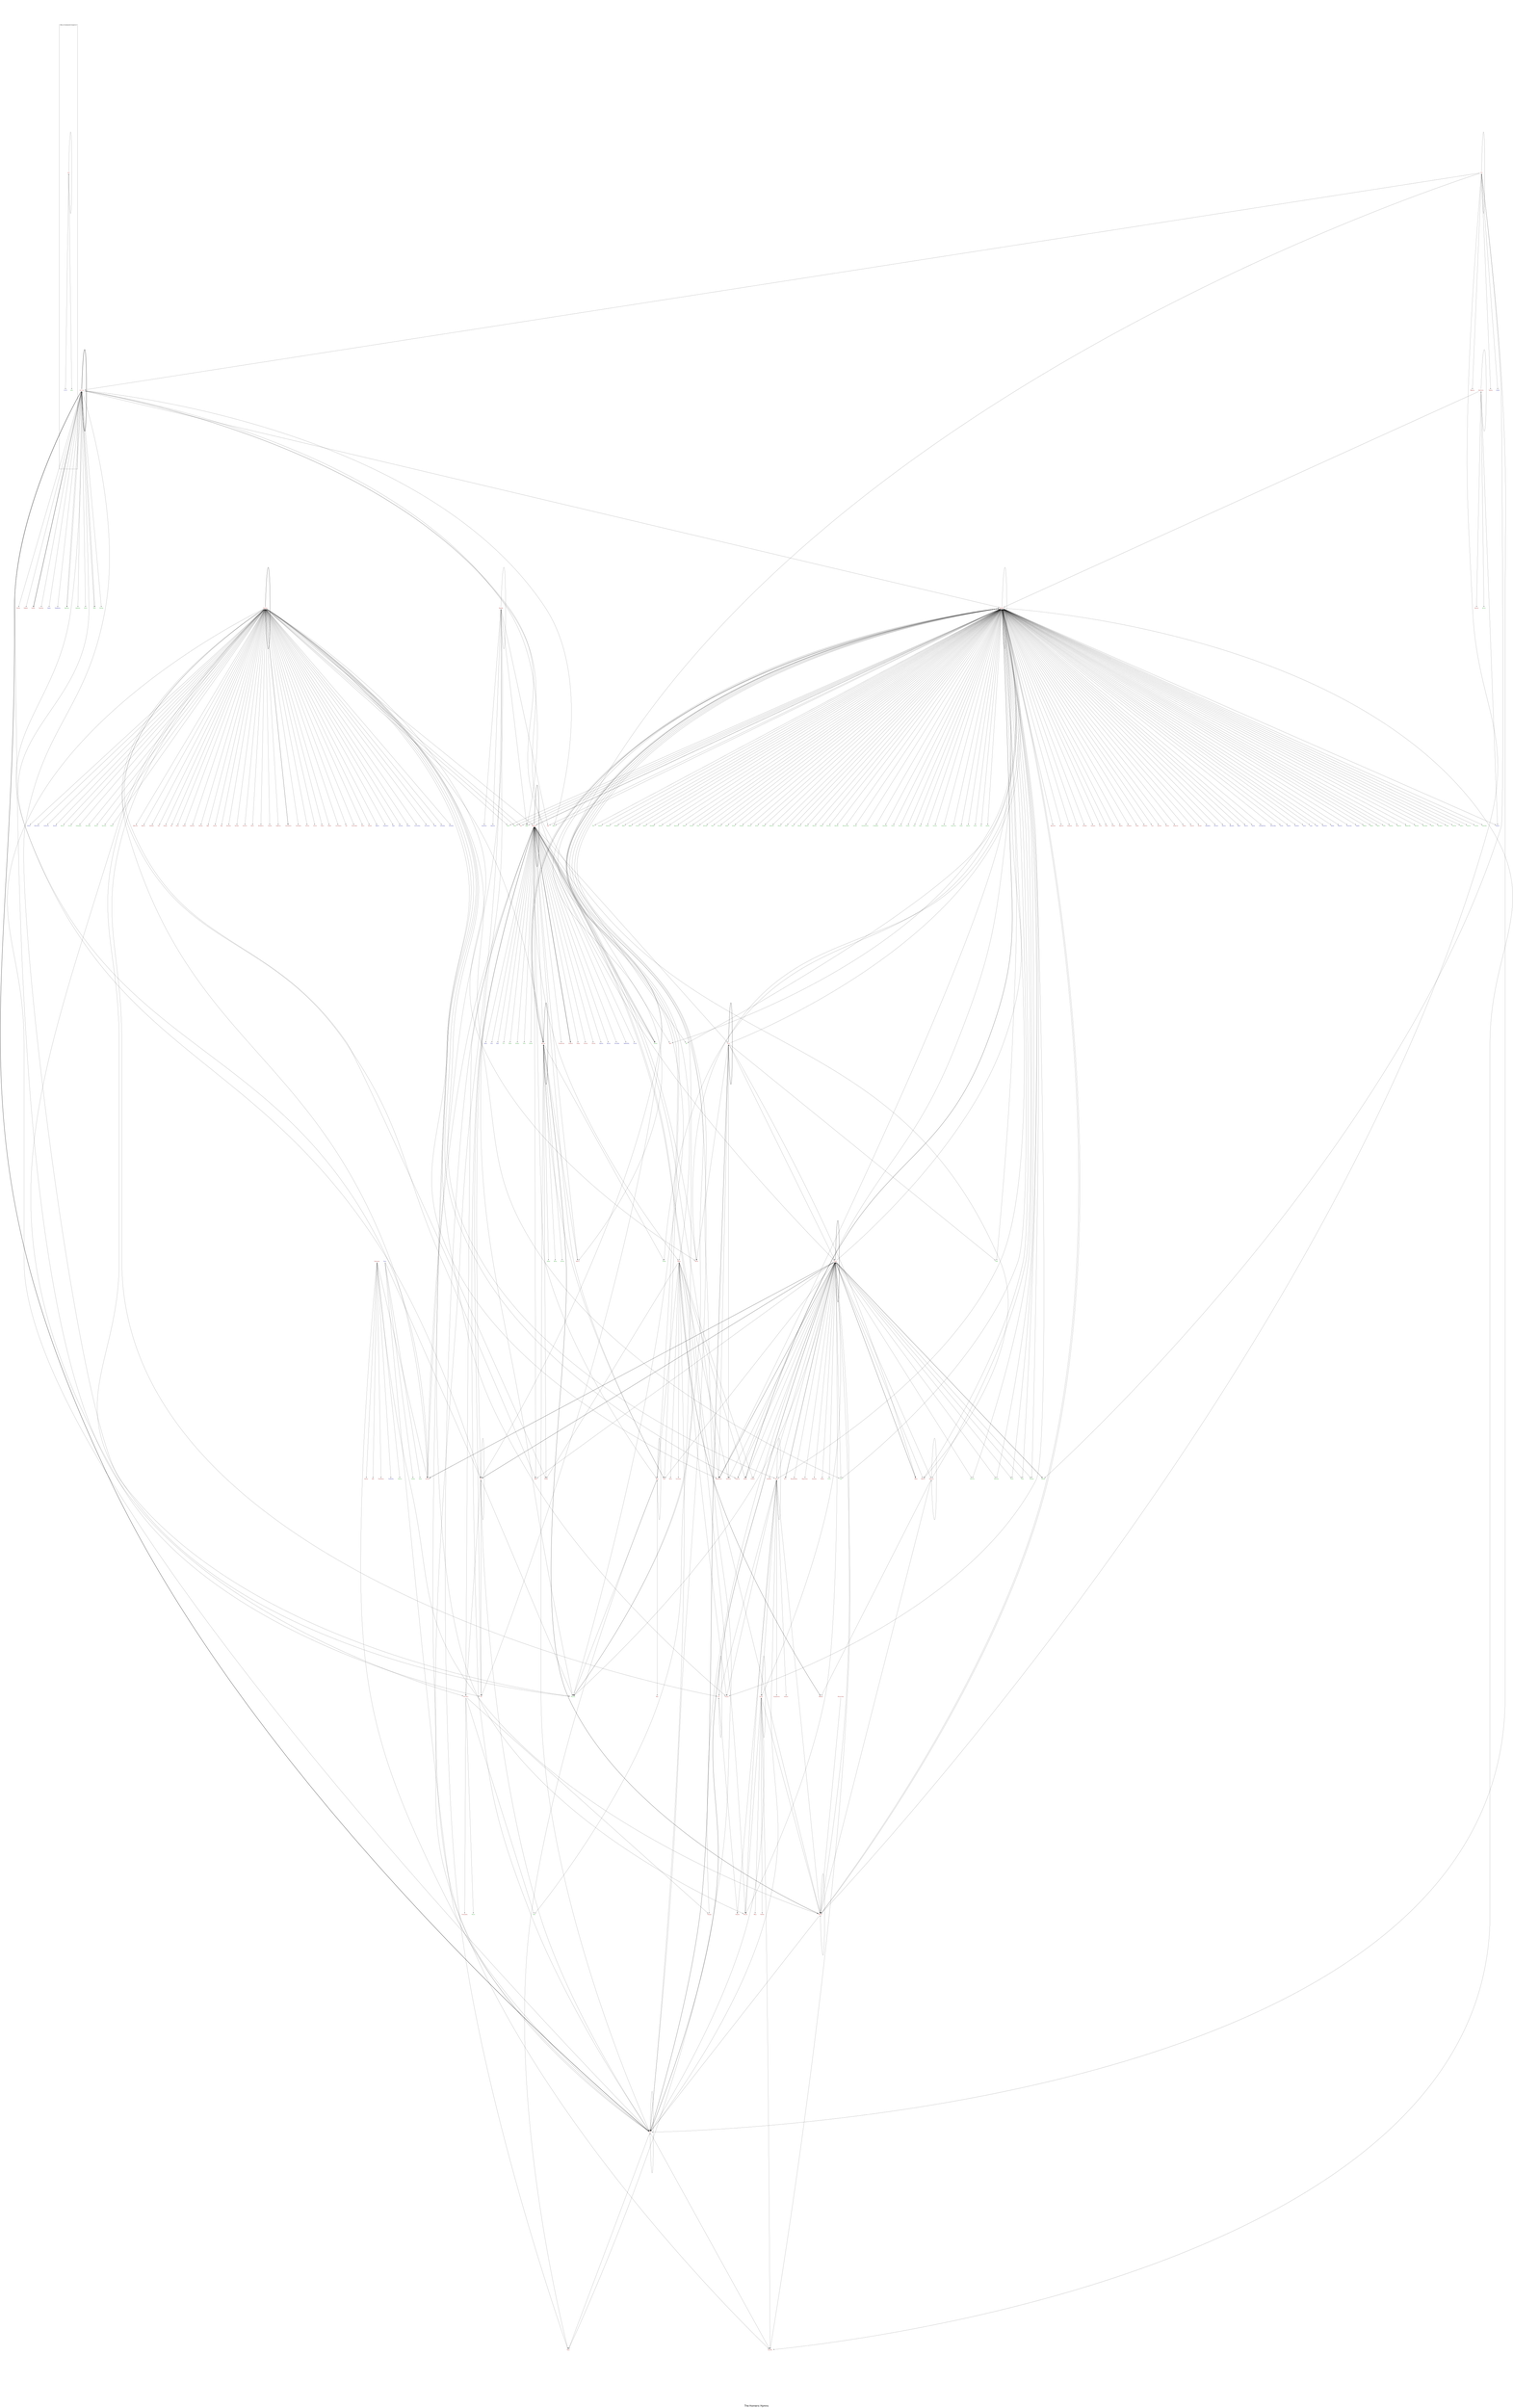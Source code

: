 #!/usr/bin/env fdp
// problem is that there is an ambiguity now between the god{,dess}
// and the hymn; better to use greek numbering like in
// hymnoi-numerals.html?
//
// they are distinguished, of course, by the direction of the arrows;
// where the link x -> y implies: "y is mentioned in a hymn dedicated
// to x"
//
// the negative space wrought by the invisible ellispses jars
// somewhat; i think we should avoid collision, however.
//
// could have used the concentrate predicate instead of combining
// links manually.
//
// largest kinko's size: 59" x inf. 12 hours. heavy-coated bond for
// mounting behind glass. compensate for the half-inch of margin by
// setting size to "58!".
//
// should we thicken all links because of the general sparsity? wonder
// what the effect is with plaintext nodes. too bad every experiment
// is $100.
//
// last time they were able to print out a sample, i believe.
digraph hymnoi {
  // Mousa -> and Apollon -> haven't been combined for hymn 25
  node [fontname="Gentium Alt",
        fontsize="14",
        color="white"];
  graph [splines=true,
         // still not convinced by this title; maybe: "map of the
         // homeric hymns"?
         // label="Oh, my gods!",
         label="The Homeric Hymns",
         labelloc="b",
         labeljust="c",
         fontsize="36",
         fontname="Gentium Alt",
         // kinko's constraint
         size="58!",
         // phi
         ratio="1.61803399",
         // dpi doesn't appear to effect the file size; on the
         // contrary: i have to scale down the image so that it fits.
         //
         // it may, however, effect the font.
         // dpi=600
         ];
  edge [dir=forward,
        arrowhead=vee];
  subgraph cluster_legend {
    // should the god, person, place standins be singular or plural? i
    // like singular, since it describes the next link; the
    // implications must be, though, that 1) the graph can recurse and
    // 2) god, person, place stand in for types (i.e. the recursion
    // god -> god is not necessarily between the same instance).
    //
    // plural, on the other hand, avoids the type/instance ambiguity?
    //
    // singular (as long as type is understood) shows how to build a
    // graph from simples, though; and is algorithmic.
    //
    // signify type instead of token, therefore, with angular
    // brackets; or set notation?
    graph [fontname="Gentium Alt",
           label=<<font face="Gentium Alt Italic">x</font> → <font face="Gentium Alt Italic">y</font>: <font face="Gentium Alt Italic">y</font> is mentioned in a hymn to <font face="Gentium Alt Italic">x</font>.>,
           fontsize="14",
           labelloc="t",
           labeljust="c"]
    {
      node [fontcolor=red4];
      gods [label=god]
    }
    {
      node [fontcolor=blue4];
      people [label=mortal]
    }
    {
      node [fontcolor=green4];
      places [label=place]
    }
    gods -> gods
    gods -> people
    gods -> places
  }
  subgraph theoi {
    node [fontcolor=red4];
    athenaie [label="Ἀθηναίη"];
    athene [label="Ἀθήνη"];
    aides [label="Ἀΐδης"];
    aidoneus [label="Ἀϊδωνεύς"];
    akaste [label="Ἀκάστη"];
    alpheios [label="Ἀλφειός"];
    amphitrite [label="Ἀμφιτρίτη"];
    apollon [label="Ἀπόλλων"];
    argeiphontes [label="Ἀργειφόντης"];
    ares [label="Ἄρης"];
    harmonie [label="Ἁρμονίη"];
    artemis [label="Ἄρτεμις"];
    asklepios [label="Ἀσκληπιός"];
    atlas [label="Ἄτλας"];
    aphrodite [label="Ἀφροδίτη"];
    bakcheios [label="Βάγχειος"];
    gaia [label="Γαῖα"];
    gaieochos [label="Γαιήοχος"];
    galaxaure [label="Γαλαξαύρη"];
    delphinios [label="Δελφίνιος"];
    demeter [label="Δημήτηρ"];
    deo [label="Δηώ"];
    dionusos [label="Διόνυσος"];
    dione [label="Διώνη"];
    dioskuroi [label="Διόσκουροι"];
    dolichos [label="Δόλιχος"];
    dos [label="Δώς"];
    eileithuia [label="Εἰλείθυια"];
    hekaergos [label="Ἑκάεργος"];
    hekate [label="Ἑκάτη"];
    ennosigaios [label="Ἐννοσίγαιος"];
    erebos [label="Ἔρεβος"];
    hermeias [label="Ἑρμείας"];
    hermes [label="Ἑρμῆς"];
    hestie [label="Ἑστίη"];
    eumolpos [label="Εὔμολπος"];
    euruphaessa [label="Εὐρυφάεσσα"];
    zeus [label="Ζεύς"];
    hebe [label="Ἥβη"];
    helios [label="Ἠέλιος"];
    elektre [label="Ἠλέκτρη"];
    herakles [label="Ἡρακλῆς"];
    here [label="Ἥρη"];
    hephaistos [label="Ἥφαιστος"];
    themis [label="Θέμις"];
    thetis [label="Θέτις"];
    thuone [label="Θυώνη"];
    iambe [label="Ἰάμβη"];
    ianeira [label="Ἰάνειρα"];
    iache [label="Ἰάχη"];
    iris [label="Ἶρις"];
    kadmeis [label="Καδμηΐς"];
    kalliope [label="Καλλιόπη"];
    kalliroe [label="Καλλιρόη"];
    kalupso [label="Καλυψώ"];
    kastop [label="Κάστωρ"];
    koios [label="Κοῖος"];
    koronis [label="Κορωνίς"];
    kronides [label="Κρονίδης"];
    kronion [label="Κρονίων"];
    kronos [label="Κρόνος"];
    kuprogenes [label="Κυπρογενής"];
    kuthereia [label="Κυθέρεια"];
    kullene [label="Κυλλήνη"];
    kullenios [label="Κυλλήνιος"];
    kunthios [label="Κύνθιος"];
    kupris [label="Κύπρις"];
    leukippe [label="Λευκίππε"];
    lede [label="Λήδη"];
    letoides [label="Λητοΐδης"];
    leto [label="Λητώ"];
    maia [label="Μαῖα"];
    maias [label="Μαιάς"];
    megamedeides [label="Μεγαμηδείδης"];
    melite [label="Μελίτη"];
    melobosis [label="Μηλόβοσις"];
    mene [label="Μήνη"];
    meter [label="Μήτηρ Θεῶν"];
    mnemosune [label="Μνημοσύνη"];
    mousa [label="Μοῦσαι"];
    nereus [label="Νηρεύς"];
    nike [label="Νίκη"];
    olumpias [label="Ὀλυμπιάς"];
    olumpios [label="Ὀλύμπιος"];
    ouranie [label="Οὐρανίη"];
    ouranos [label="Οὐρανός"];
    pallas [label="Παλλάς"];
    pallas0 [label="Πάλλας"];
    pan [label="Πᾶν"];
    pandeie [label="Πανδείη"];
    parthenios [label="Παρθένιος"];
    persephoneia [label="Περσεφόνεια"];
    persephone [label="Περσεφόνη"];
    ploutos [label="Πλοῦτος"];
    plouto [label="Πλουτώ"];
    poludeukes [label="Πολυδεύκης"];
    poseidaon [label="Ποσειδάων"];
    posideios [label="Ποσιδήϊος"];
    puthios [label="Πύθιος"];
    rhee [label="Ῥέη"];
    rhodeia [label="Ῥόδεια"];
    rhodope [label="Ῥοδόπη"];
    seilenoi [label="Σειληνοί"];
    selene [label="Σελήνη"];
    semele [label="Σεμέλη"];
    telphousa [label="Τελφοῦσα"];
    tithonos [label="Τιθωνός"];
    titen [label="Τιτήν"];
    triopeos [label="Τριόπεος"];
    triopos [label="Τρίοπος"];
    triptolemos [label="Τριπτόλεμος"];
    tritogenes [label="Τριτογενής"];
    trophonios [label="Τροφώνιος"];
    tursenos [label="Τυρσηνός"];
    tuphaon [label="Τυφάων"];
    tuphoeus [label="Τυφωεύς"];
    tuche [label="Τύχη"];
    huperionides [label="Ὑπεριονίδης"];
    huperion [label="Ὑπερίων"];
    phaino [label="Φαινώ"];
    phoibos [label="Φοῖβος"];
    charites [label="Χάριτες"];
    chimaira [label="Χίμαιρα"];
    okeanos [label="Ὠκεανός"];
    okuroe [label="Ὠκυρόη"];
    horai [label="Ὧραι"];
  }
  subgraph anthropoi {
    node [fontcolor=blue4];
    agamedes [label="Ἀγαμήδης"];
    anchises [label="Ἀγχίσης"];
    admete [label="Ἀδμήτη"];
    aineias [label="Αἰνείας"];
    ainienes [label="Αἰνιῆνες"];
    aiolion [label="Αἰολίων"];
    alkmene [label="Ἀλκμήνη"];
    arguphee [label="Ἀργυφέη"];
    arene [label="Ἀρήνη"];
    azantis [label="Ἀζαντίς"];
    ganumedes [label="Γανυμήδης"];
    dardanides [label="Δαρδανίδης"];
    delias [label="Δηλιάς"];
    demophoon [label="Δημοφόων"];
    demo [label="Δημώ"];
    diokleus [label="Διοκλεύς"];
    dioklos [label="Δίοκλος"];
    druops [label="Δρύοψ"];
    hekatebeletes [label="Ἑκατηβελέτης"];
    elationides [label="Ἐλατιονίδης"];
    eleusinides [label="Ἐλευσινίδης"];
    eleusinios [label="Ἐλευσίνιος"];
    epeios [label="Ἐπειός"];
    erginos [label="Ἐργῖνος"];
    ereutheus [label="Ἐρευθεύς"];
    eurustheus [label="Εὐρυσθεύς"];
    ianthe [label="Ἰάνθη"];
    iaones [label="Ἰαόνες"];
    ikaros [label="Ἴκαρος"];
    ischus [label="Ἴσχυς"];
    kallidike [label="Καλλιδίκη"];
    kallithoe [label="Καλλιθόη"];
    keleos [label="Κελεός"];
    kres [label="Κρής"];
    leukippos [label="Λεύκιππος"];
    makar [label="Μάκαρ"];
    meropes [label="Μέροπες"];
    metaneira [label="Μετάνειρα"];
    xenos [label="Χένος"];
    otreus [label="Ὀτρεύς"];
    poluxeinos [label="Πολύξεινος"];
    puloigenes [label="Πυλοιγενής"];
    troias [label="Τρῳάς"];
    tros [label="Τρώς"];
    tundarides [label="Τυνδαρίδης"];
    huperboreos [label="Ὑπερβόρεος"];
    phlegus [label="Φλεγύς"];
    phorbas [label="Φόρβας"];
    phrux [label="Φρύξ"];
    chruseis [label="Χρυσηΐς"];
  }
  subgraph chthones {
    node [fontcolor=green4];
    athenai [label="Ἀθῆναι"];
    athoos [label="Ἀθόως"];
    aigai [label="Αἰγαί"];
    aigine [label="Αἰγίνη"];
    aiguptos [label="Αἴγυπτος"];
    aipu [label="Αἶπυ"];
    aisagee [label="Αἰσαγέη"];
    haliartos [label="Ἁλίαρτος"];
    amarunthos [label="Ἀμάρυνθος"];
    antron [label="Ἄντρων"];
    arkadie [label="Ἀρκαδίη"];
    atlantis [label="Ἀτλαντίς"];
    autokane [label="Αὐτοκάνη"];
    delphoi [label="Δελφοί"];
    delos [label="Δῆλος"];
    doulichion [label="Δουλίχιον"];
    drakanos [label="Δράκανος"];
    dume [label="Δύμη"];
    dotion [label="Δώτιον"];
    eiresiai [label="Εἰρεσίαι"];
    hermos [label="Ἕρμος"];
    eleusis [label="Ἐλευσίς"];
    helikon [label="Ἑλικών"];
    euboia [label="Εὔβοια"];
    euripos [label="Εὔριπος"];
    europe [label="Εὐρώπη"];
    zakunthos [label="Ζάκυνθος"];
    elis [label="Ἦλις"];
    thebe [label="Θήβη"];
    thorikos [label="Θορικός"];
    threikios [label="Θρηΐκιος"];
    thruon [label="Θρύον"];
    iaolkos [label="Ἰαωλκός"];
    ide [label="Ἴδη"];
    ithake [label="Ἰθάκη"];
    ilion [label="Ἴλιον"];
    imbros [label="Ἴμβρος"];
    inopos [label="Ἰνωπός"];
    ichnaie [label="Ἰχναίη"];
    kallichoros [label="Καλλίχορος"];
    karpathos [label="Κάρπαθος"];
    kenaion [label="Κήναιον"];
    kephisis [label="Κηφισίς"];
    kephissos [label="Κηφισσός"];
    klaros [label="Κλάρος"];
    kleisidike [label="Κλεισιδίκη"];
    knidos [label="Κνίδος"];
    knosos [label="Κνωσός"];
    koos [label="Κόως"];
    krete [label="Κρήτη"];
    krisaios [label="Κρίσαιος"];
    krise [label="Κρίση"];
    krounoi [label="Κρουνοί"];
    kudne [label="Κυδνή"];
    kunthos [label="Κύνθος"];
    kupros [label="Κύπρος"];
    korukos [label="Κώρυκος"];
    lakonis [label="Λακωνίς"];
    lektos [label="Λέκτος"];
    lesbos [label="Λέσβος"];
    lelanton [label="Λήλαντον"];
    lemnos [label="Λῆμνος"];
    lilaia [label="Λίλαια"];
    lukie [label="Λυκίη"];
    maleia [label="Μάλεια"];
    meles [label="Μέλης"];
    meionie [label="Μῃονίη"];
    miletos [label="Μίλητος"];
    mimas [label="Μίμας"];
    minoios [label="Μινώϊος"];
    mukale [label="Μυκάλη"];
    mukalessos [label="Μυκαλησσός"];
    naxos [label="Νάξος"];
    nuse [label="Νύση"];
    nusios [label="Νύσιος"];
    onchestos [label="Ὀγχηστός"];
    olumpos [label="Ὄλυμπος"];
    ortugie [label="Ὀρτυγίη"];
    parnesos [label="Παρνησός"];
    paros [label="Πάρος"];
    paphos [label="Πάφος"];
    peloponnesos [label="Πελοπόννησος"];
    peparethos [label="Πεπάρηθος"];
    perraiboi [label="Περραιβοί"];
    persaios [label="Πέρσαιος"];
    pelion [label="Πήλιον"];
    peneios [label="Πηνειός"];
    pierie [label="Πιερίη"];
    putho [label="Πυθώ"];
    puthon [label="Πυθών"];
    pulos [label="Πύλος"];
    rharios [label="Ῥάριος"];
    rhenaia [label="Ῥήναια"];
    saidene [label="Σαιδήνη"]; // By Cyme
    salamis [label="Σαλαμίς"];
    same [label="Σάμη"];
    samos [label="Σάμος"];
    skuros [label="Σκῦρος"];
    smurne [label="Σμύρνη"];
    stux [label="Στύξ"];
    tainaros [label="Ταίναρος"];
    tartaros [label="Τάρταρος"];
    taugetos [label="Ταΰγετος"];
    telphousios [label="Τελφούσιος"];
    teumessos [label="Τευμησσός"];
    troie [label="Τροίη"];
    pherai [label="Φεραί"];
    phoinike [label="Φοινίκη"];
    phrugie [label="Φρυγίη"];
    phokaia [label="Φώκαια"];
    chalkis [label="Χαλκίς"];
    chios [label="Χίος"];
    okalee [label="Ὠκαλέη"];
  }
  aphrodite -> aides;
  aphrodite -> aineias;
  aphrodite -> anchises;
  aphrodite -> aphrodite [penwidth=2];
  aphrodite -> apollon;
  aphrodite -> ares;
  aphrodite -> argeiphontes;
  aphrodite -> artemis;
  aphrodite -> athene;
  aphrodite -> charites;
  aphrodite -> dardanides;
  aphrodite -> ganumedes;
  aphrodite -> here;
  aphrodite -> hermes;
  aphrodite -> hestie;
  aphrodite -> horai;
  aphrodite -> ide;
  aphrodite -> ilion;
  aphrodite -> kronion;
  aphrodite -> kronos;
  aphrodite -> kupris;
  aphrodite -> kuprogenes;
  aphrodite -> kupros;
  aphrodite -> kupros;
  aphrodite -> kupros;
  aphrodite -> kuthereia [penwidth=3];
  aphrodite -> leto;
  aphrodite -> mousa;
  aphrodite -> okeanos;
  aphrodite -> otreus;
  aphrodite -> paphos;
  aphrodite -> phrugie;
  aphrodite -> phrux;
  aphrodite -> poseidaon;
  aphrodite -> rhee;
  aphrodite -> salamis;
  aphrodite -> seilenoi;
  aphrodite -> themis;
  aphrodite -> tithonos;
  aphrodite -> troias;
  aphrodite -> troie;
  aphrodite -> tros;
  aphrodite -> zeus;
  apollon -> agamedes;
  apollon -> aigai;
  apollon -> aigine;
  apollon -> ainienes;
  apollon -> aiolion;
  apollon -> aipu;
  apollon -> aisagee;
  apollon -> alpheios;
  apollon -> amarunthos;
  apollon -> amphitrite;
  apollon -> aphrodite;
  apollon -> apollon;
  apollon -> arene;
  apollon -> ares;
  apollon -> argeiphontes;
  apollon -> arguphee;
  apollon -> artemis;
  apollon -> athenai;
  apollon -> athene;
  apollon -> athoos;
  apollon -> atlantis;
  apollon -> autokane;
  apollon -> azantis;
  apollon -> chalkis;
  apollon -> charites;
  apollon -> chimaira;
  apollon -> chios;
  apollon -> delias;
  apollon -> delos;
  apollon -> delphinios;
  apollon -> dione;
  apollon -> doulichion;
  apollon -> dume;
  apollon -> eileithuia;
  apollon -> eiresiai;
  apollon -> elationides;
  apollon -> elis;
  apollon -> epeios;
  apollon -> ereutheus;
  apollon -> erginos;
  apollon -> euboia;
  apollon -> euripos;
  apollon -> europe;
  apollon -> haliartos;
  apollon -> harmonie;
  apollon -> hebe;
  apollon -> hekaergos;
  apollon -> hekatebeletes;
  apollon -> helios;
  apollon -> hephaistos;
  apollon -> here;
  apollon -> horai;
  apollon -> huperion;
  apollon -> iaolkos;
  apollon -> iaones;
  apollon -> ichnaie;
  apollon -> ide;
  apollon -> imbros;
  apollon -> inopos;
  apollon -> iris;
  apollon -> ischus;
  apollon -> ithake;
  apollon -> karpathos;
  apollon -> kenaion;
  apollon -> kephisis;
  apollon -> kephissos;
  apollon -> klaros;
  apollon -> knidos;
  apollon -> knosos;
  apollon -> koios;
  apollon -> koos;
  apollon -> korukos;
  apollon -> kres;
  apollon -> krete;
  apollon -> krisaios;
  apollon -> krise;
  apollon -> kronides;
  apollon -> kronos;
  apollon -> krounoi;
  apollon -> kudne;
  apollon -> kunthios;
  apollon -> kunthos;
  apollon -> lakonis;
  apollon -> lektos;
  apollon -> lelanton;
  apollon -> lemnos;
  apollon -> lesbos;
  apollon -> leto;
  apollon -> leukippos;
  apollon -> lilaia;
  apollon -> lukie;
  apollon -> makar;
  apollon -> maleia;
  apollon -> meionie;
  apollon -> meropes;
  apollon -> miletos;
  apollon -> mimas;
  apollon -> minoios;
  apollon -> mousa;
  apollon -> mukale;
  apollon -> mukalessos;
  apollon -> naxos;
  apollon -> nereus;
  apollon -> okalee;
  apollon -> olumpios;
  apollon -> olumpos;
  apollon -> onchestos;
  apollon -> ortugie;
  apollon -> parnesos;
  apollon -> paros;
  apollon -> pelion;
  apollon -> peloponnesos;
  apollon -> peneios;
  apollon -> peparethos;
  apollon -> perraiboi;
  apollon -> pherai;
  apollon -> phlegus;
  apollon -> phoibos [penwidth=2];
  apollon -> phokaia;
  apollon -> phorbas;
  apollon -> pierie;
  apollon -> posideios;
  apollon -> puloigenes;
  apollon -> pulos;
  apollon -> puthios;
  apollon -> putho;
  apollon -> rhee;
  apollon -> rhenaia;
  apollon -> same;
  apollon -> samos;
  apollon -> skuros;
  apollon -> stux;
  apollon -> tainaros;
  apollon -> tartaros;
  apollon -> telphousa;
  apollon -> telphousios;
  apollon -> teumessos;
  apollon -> thebe;
  apollon -> themis;
  apollon -> thetis;
  apollon -> thorikos;
  apollon -> threikios;
  apollon -> titen;
  apollon -> triopeos;
  apollon -> triopos;
  apollon -> trophonios;
  apollon -> tuphaon;
  apollon -> tuphoeus;
  apollon -> zakunthos;
  apollon -> zeus;
  ares -> ares;
  ares -> nike;
  ares -> olumpos;
  ares -> themis;
  artemis -> apollon [penwidth=2];
  artemis -> artemis [penwidth=2];
  artemis -> charites;
  artemis -> delphoi;
  artemis -> klaros;
  artemis -> leto;
  artemis -> meles;
  artemis -> mousa [penwidth=2];
  artemis -> pallas;
  artemis -> smurne;
  artemis -> zeus;
  asklepios -> apollon;
  asklepios -> asklepios;
  asklepios -> dotion;
  asklepios -> koronis;
  asklepios -> phlegus;
  athene -> ares;
  athene -> athenaie [penwidth=2];
  athene -> atlas;
  athene -> huperion;
  athene -> kullene;
  athene -> kullenios;
  athene -> olumpos;
  athene -> pallas;
  athene -> phoibos;
  athene -> tritogenes;
  athene -> zeus;
  demeter -> admete;
  demeter -> aides;
  demeter -> aidoneus;
  demeter -> akaste;
  demeter -> antron;
  demeter -> aphrodite;
  demeter -> argeiphontes;
  demeter -> artemis;
  demeter -> chruseis;
  demeter -> demeter [penwidth=2];
  demeter -> demo;
  demeter -> demophoon;
  demeter -> deo;
  demeter -> diokleus;
  demeter -> dioklos;
  demeter -> dolichos;
  demeter -> dos;
  demeter -> elektre;
  demeter -> eleusinides;
  demeter -> eleusinios;
  demeter -> eleusis;
  demeter -> erebos;
  demeter -> eumolpos;
  demeter -> gaia;
  demeter -> galaxaure;
  demeter -> hekate;
  demeter -> helios;
  demeter -> huperion;
  demeter -> huperionides;
  demeter -> iache;
  demeter -> iambe;
  demeter -> ianeira;
  demeter -> ianthe;
  demeter -> iris;
  demeter -> kallichoros;
  demeter -> kallidike;
  demeter -> kalliroe;
  demeter -> kallithoe;
  demeter -> kalupso;
  demeter -> keleos;
  demeter -> kleisidike;
  demeter -> krete;
  demeter -> kronides;
  demeter -> kronion;
  demeter -> kronos;
  demeter -> leukippe;
  demeter -> melite;
  demeter -> melobosis;
  demeter -> metaneira;
  demeter -> nusios;
  demeter -> okeanos;
  demeter -> okuroe;
  demeter -> olumpios;
  demeter -> olumpos;
  demeter -> ouranie;
  demeter -> pallas;
  demeter -> paros;
  demeter -> parthenios;
  demeter -> persaios;
  demeter -> persephone;
  demeter -> persephoneia [penwidth=2];
  demeter -> phaino;
  demeter -> plouto;
  demeter -> ploutos;
  demeter -> poluxeinos;
  demeter -> rharios;
  demeter -> rhee;
  demeter -> rhodeia;
  demeter -> rhodope;
  demeter -> stux;
  demeter -> triptolemos;
  demeter -> tuche;
  demeter -> zeus;
  dionusos -> aiguptos;
  dionusos -> aiguptos;
  dionusos -> alpheios;
  dionusos -> apollon;
  dionusos -> dionusos [penwidth=3];
  dionusos -> drakanos;
  dionusos -> here;
  dionusos -> huperboreos;
  dionusos -> ikaros;
  dionusos -> kadmeis;
  dionusos -> kronion;
  dionusos -> kupros;
  dionusos -> naxos;
  dionusos -> nuse;
  dionusos -> nuse;
  dionusos -> olumpos;
  dionusos -> phoinike;
  dionusos -> poseidaon;
  dionusos -> semele [penwidth=3];
  dionusos -> thebe;
  dionusos -> thruon;
  dionusos -> thuone;
  dionusos -> tursenos;
  dionusos -> zeus [penwidth=3];
  dioskuroi -> kastop;
  dioskuroi -> kronion;
  dioskuroi -> lede;
  dioskuroi -> mousa;
  dioskuroi -> poludeukes;
  dioskuroi -> taugetos;
  dioskuroi -> tundarides;
  dioskuroi -> zeus;
  gaia -> gaia;
  gaia -> ouranos;
  helios -> euruphaessa;
  helios -> gaia;
  helios -> helios;
  helios -> huperion;
  helios -> kalliope;
  helios -> mousa;
  helios -> okeanos;
  helios -> ouranos;
  helios -> selene;
  helios -> zeus;
  hephaistos -> athenaie;
  hephaistos -> hephaistos;
  hephaistos -> mousa;
  herakles -> alkmene;
  herakles -> eurustheus;
  herakles -> hebe;
  herakles -> herakles;
  herakles -> kronion;
  herakles -> olumpos;
  herakles -> thebe;
  herakles -> zeus;
  here -> here;
  here -> olumpos;
  here -> poseidaon;
  here -> rhee;
  here -> zeus;
  hermes -> aides;
  hermes -> alpheios;
  hermes -> apollon;
  hermes -> argeiphontes [penwidth=2];
  hermes -> arkadie [penwidth=2];
  hermes -> gaieochos;
  hermes -> helios;
  hermes -> hephaistos;
  hermes -> here [penwidth=2];
  hermes -> hermes [penwidth=2];
  hermes -> kronides;
  hermes -> kronion [penwidth=2];
  hermes -> kullene;
  hermes -> kullenios;
  hermes -> leto;
  hermes -> letoides;
  hermes -> maia [penwidth=2];
  hermes -> maias [penwidth=2];
  hermes -> megamedeides;
  hermes -> mnemosune;
  hermes -> mousa;
  hermes -> okeanos;
  hermes -> olumpias;
  hermes -> olumpios;
  hermes -> olumpos;
  hermes -> onchestos;
  hermes -> pallas0;
  hermes -> parnesos;
  hermes -> phoibos;
  hermes -> pierie;
  hermes -> pulos;
  hermes -> puthon;
  hermes -> selene;
  hermes -> stux;
  hermes -> tartaros;
  hermes -> zeus [penwidth=2];
  hestie -> apollon;
  hestie -> argeiphontes;
  hestie -> hermes;
  hestie -> hestie [penwidth=2];
  hestie -> kronos;
  hestie -> kullenios;
  hestie -> maias;
  hestie -> putho;
  hestie -> zeus [penwidth=2];
  meter -> mousa;
  mousa -> apollon;
  mousa -> mousa;
  mousa -> zeus;
  pan -> arkadie;
  pan -> bakcheios;
  pan -> dionusos;
  pan -> druops;
  pan -> hermeias;
  pan -> mousa;
  pan -> olumpos;
  pan -> pan;
  pan -> zeus;
  poseidaon -> aigai;
  poseidaon -> ennosigaios;
  poseidaon -> gaieochos;
  poseidaon -> helikon;
  selene -> kronides;
  selene -> mene;
  selene -> mousa;
  selene -> okeanos;
  selene -> pandeie;
  selene -> selene;
  selene -> zeus;
  xenos -> here;
  xenos -> hermos;
  xenos -> saidene;
  xenos -> zeus;
  zeus -> kronides;
  zeus -> themis;
  zeus -> zeus;
}

